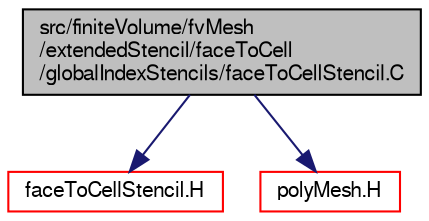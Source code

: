 digraph "src/finiteVolume/fvMesh/extendedStencil/faceToCell/globalIndexStencils/faceToCellStencil.C"
{
  bgcolor="transparent";
  edge [fontname="FreeSans",fontsize="10",labelfontname="FreeSans",labelfontsize="10"];
  node [fontname="FreeSans",fontsize="10",shape=record];
  Node0 [label="src/finiteVolume/fvMesh\l/extendedStencil/faceToCell\l/globalIndexStencils/faceToCellStencil.C",height=0.2,width=0.4,color="black", fillcolor="grey75", style="filled", fontcolor="black"];
  Node0 -> Node1 [color="midnightblue",fontsize="10",style="solid",fontname="FreeSans"];
  Node1 [label="faceToCellStencil.H",height=0.2,width=0.4,color="red",URL="$a03515.html"];
  Node0 -> Node158 [color="midnightblue",fontsize="10",style="solid",fontname="FreeSans"];
  Node158 [label="polyMesh.H",height=0.2,width=0.4,color="red",URL="$a11630.html"];
}

